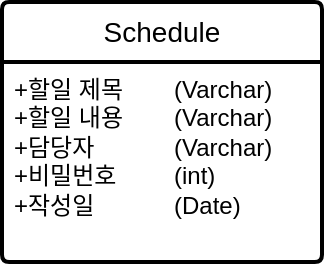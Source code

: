 <mxfile version="24.4.2" type="github">
  <diagram name="페이지-1" id="xIp25oh4EPoCG2XKYIR4">
    <mxGraphModel dx="1434" dy="738" grid="1" gridSize="10" guides="1" tooltips="1" connect="1" arrows="1" fold="1" page="1" pageScale="1" pageWidth="827" pageHeight="1169" math="0" shadow="0">
      <root>
        <mxCell id="0" />
        <mxCell id="1" parent="0" />
        <mxCell id="cKs_9sFbR8tQu4YA7iLW-5" value="Schedule" style="swimlane;childLayout=stackLayout;horizontal=1;startSize=30;horizontalStack=0;rounded=1;fontSize=14;fontStyle=0;strokeWidth=2;resizeParent=0;resizeLast=1;shadow=0;dashed=0;align=center;arcSize=4;whiteSpace=wrap;html=1;" parent="1" vertex="1">
          <mxGeometry x="210" y="300" width="160" height="130" as="geometry" />
        </mxCell>
        <mxCell id="cKs_9sFbR8tQu4YA7iLW-6" value="+할일 제목&amp;nbsp;&lt;span style=&quot;white-space: pre;&quot;&gt;&#x9;&lt;/span&gt;(Varchar)&lt;br&gt;+할일 내용&lt;span style=&quot;white-space: pre;&quot;&gt;&#x9;&lt;/span&gt;(Varchar)&lt;div&gt;+담당자&lt;span style=&quot;white-space: pre;&quot;&gt;&#x9;&lt;/span&gt;&lt;span style=&quot;white-space: pre;&quot;&gt;&#x9;&lt;/span&gt;(Varchar)&lt;/div&gt;&lt;div&gt;&lt;div&gt;+비밀번호&amp;nbsp;&amp;nbsp;&lt;span style=&quot;white-space: pre;&quot;&gt;&#x9;&lt;/span&gt;(int)&lt;/div&gt;&lt;div&gt;+작성일&lt;span style=&quot;white-space: pre;&quot;&gt;&#x9;&lt;/span&gt;&lt;span style=&quot;white-space: pre;&quot;&gt;&#x9;&lt;/span&gt;(Date)&lt;/div&gt;&lt;/div&gt;" style="align=left;strokeColor=none;fillColor=none;spacingLeft=4;fontSize=12;verticalAlign=top;resizable=0;rotatable=0;part=1;html=1;" parent="cKs_9sFbR8tQu4YA7iLW-5" vertex="1">
          <mxGeometry y="30" width="160" height="100" as="geometry" />
        </mxCell>
      </root>
    </mxGraphModel>
  </diagram>
</mxfile>
